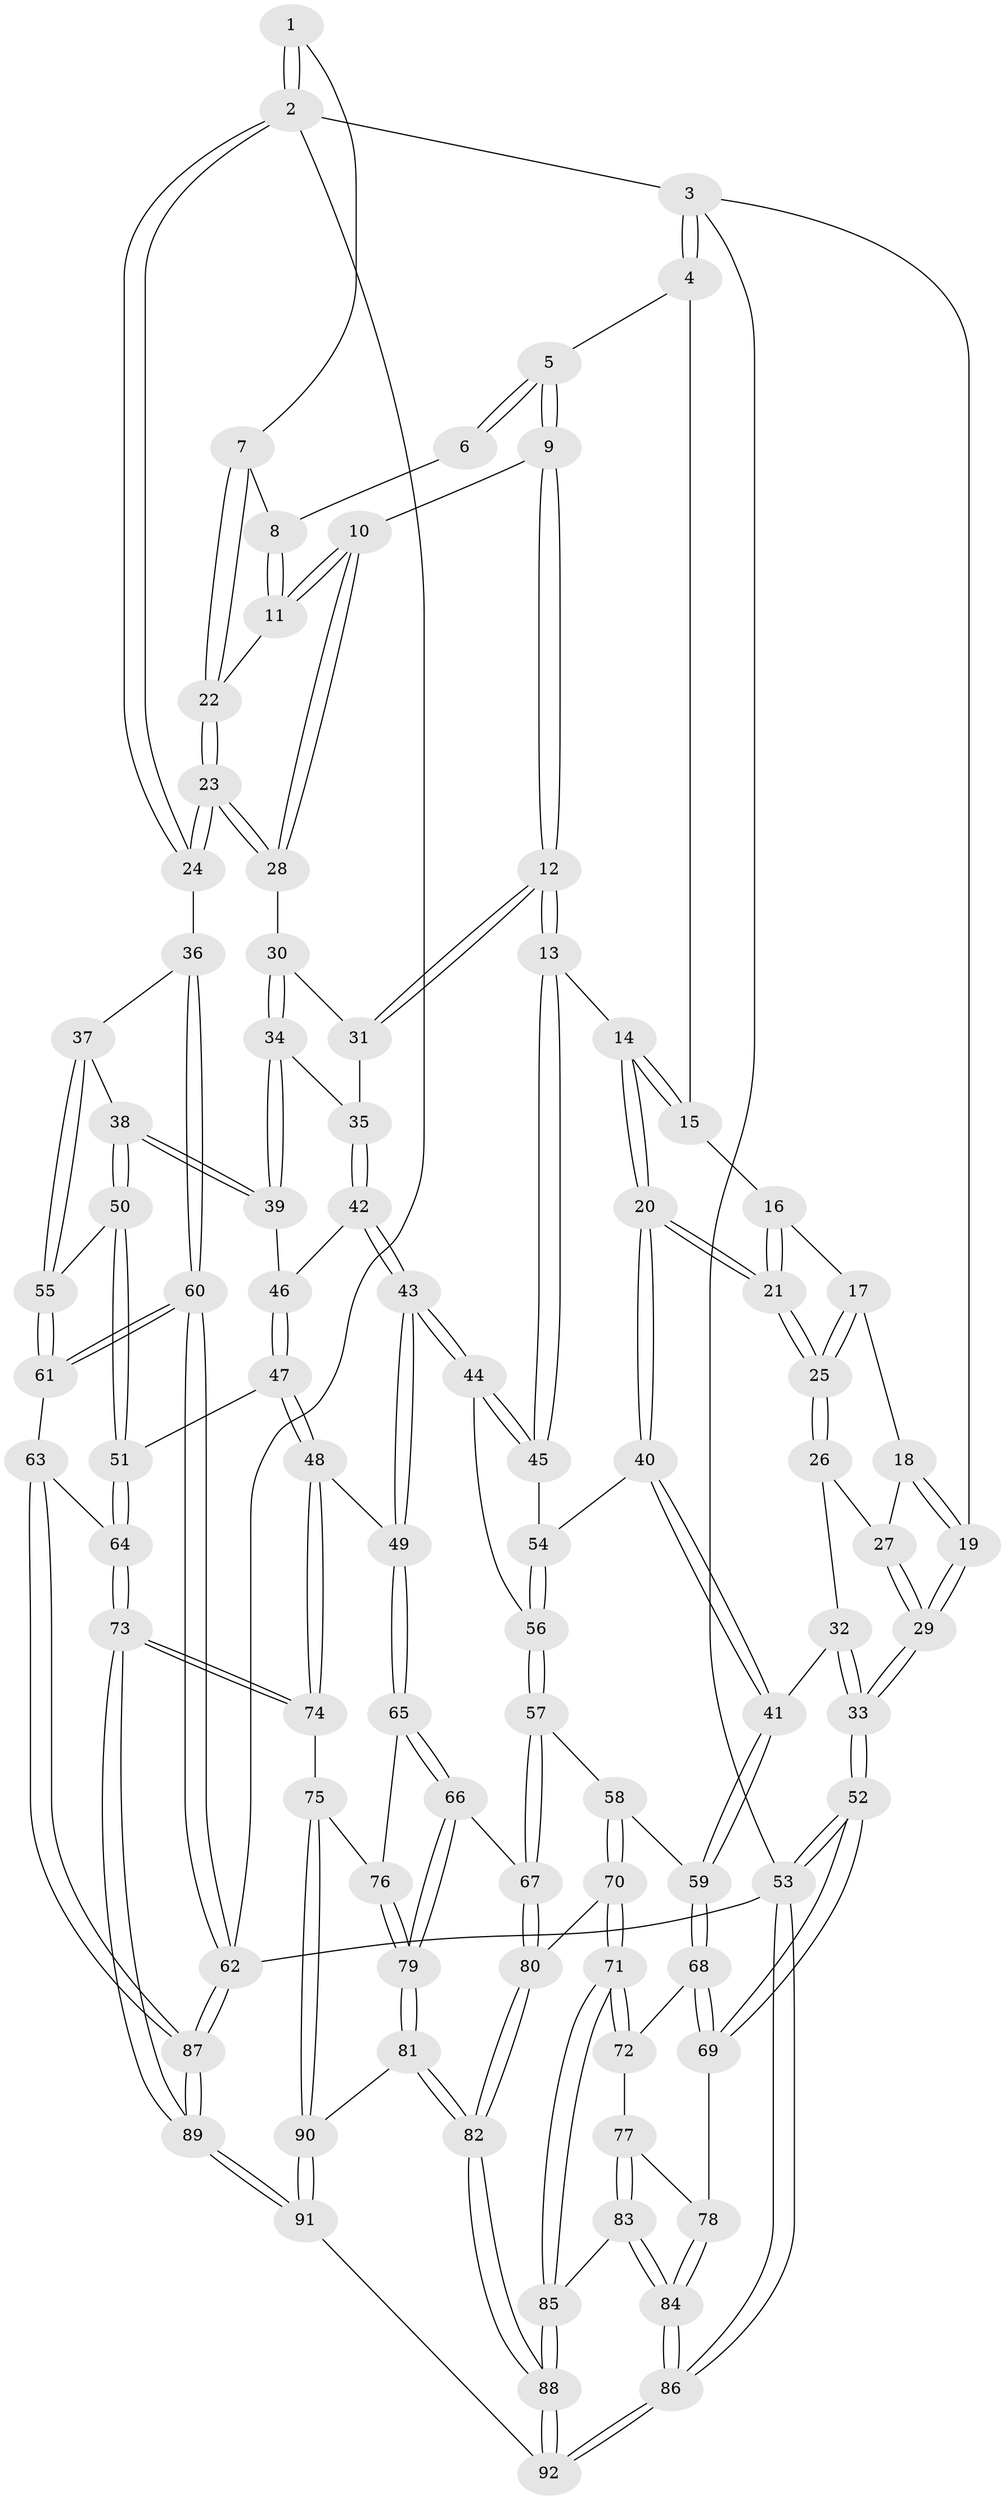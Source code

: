 // Generated by graph-tools (version 1.1) at 2025/17/03/09/25 04:17:20]
// undirected, 92 vertices, 227 edges
graph export_dot {
graph [start="1"]
  node [color=gray90,style=filled];
  1 [pos="+0.7634707015158374+0"];
  2 [pos="+1+0"];
  3 [pos="+0+0"];
  4 [pos="+0.13244878728216122+0"];
  5 [pos="+0.38828231230369886+0"];
  6 [pos="+0.7438050086016829+0"];
  7 [pos="+0.8175093491023709+0.17787505092836234"];
  8 [pos="+0.6845843069353723+0.083692311725785"];
  9 [pos="+0.5159886345866137+0.26297585372084326"];
  10 [pos="+0.5945072678456619+0.24408416753577125"];
  11 [pos="+0.6177211656151346+0.23176114691677965"];
  12 [pos="+0.4746803718350577+0.3640550162559532"];
  13 [pos="+0.4701669229040554+0.36988364990302264"];
  14 [pos="+0.3875328750211197+0.3903789935629489"];
  15 [pos="+0.22585365859995898+0.16557631691959782"];
  16 [pos="+0.22032807152187645+0.24165209673458368"];
  17 [pos="+0.18538065815482685+0.2898376053502384"];
  18 [pos="+0.08631537931199477+0.24083578114018964"];
  19 [pos="+0+0"];
  20 [pos="+0.30745033740236927+0.42827055710186906"];
  21 [pos="+0.2983090819774662+0.42347766651925783"];
  22 [pos="+0.8260469156432989+0.20974109432190513"];
  23 [pos="+0.9645428709883954+0.28820236808871746"];
  24 [pos="+1+0.3006346260028645"];
  25 [pos="+0.2680208661645178+0.4116050266193128"];
  26 [pos="+0.1660129311861081+0.39618100525470606"];
  27 [pos="+0.15831064813482457+0.38861611376522215"];
  28 [pos="+0.7888052957827311+0.39722840704583734"];
  29 [pos="+0+0.2735668937626186"];
  30 [pos="+0.7826665074757927+0.40669965890542664"];
  31 [pos="+0.6821483353280101+0.4334638494294728"];
  32 [pos="+0.07335390254394471+0.45876708659928755"];
  33 [pos="+0+0.4694149309874252"];
  34 [pos="+0.7843615911169398+0.47161564876382445"];
  35 [pos="+0.6919011554733641+0.497846704510973"];
  36 [pos="+1+0.3219826491232231"];
  37 [pos="+0.8664053586115773+0.5623415774185251"];
  38 [pos="+0.7941527842022295+0.5131271227037008"];
  39 [pos="+0.7928340445034604+0.5117292569650654"];
  40 [pos="+0.27273845142185604+0.5155761349044569"];
  41 [pos="+0.20700256181975354+0.5962945647747641"];
  42 [pos="+0.687624435260309+0.5228962753569449"];
  43 [pos="+0.5972105406641035+0.6324379230400179"];
  44 [pos="+0.539452450064012+0.5531055311068551"];
  45 [pos="+0.5294814707376643+0.5367461630928406"];
  46 [pos="+0.7642689964415921+0.5224834237664954"];
  47 [pos="+0.6632850926262506+0.6587338307418555"];
  48 [pos="+0.631324309974836+0.6556766673697813"];
  49 [pos="+0.5980631586493643+0.6349135349714915"];
  50 [pos="+0.7342699966848861+0.629576393748623"];
  51 [pos="+0.6813626115350035+0.6625899137807592"];
  52 [pos="+0+0.669640735221722"];
  53 [pos="+0+1"];
  54 [pos="+0.38170342876063884+0.6213258985742995"];
  55 [pos="+0.8639109917895028+0.5822953711177686"];
  56 [pos="+0.3888746737664648+0.6717700573633228"];
  57 [pos="+0.3857519991839344+0.7348931072259649"];
  58 [pos="+0.2535622432823302+0.6667663717280528"];
  59 [pos="+0.19334795269001376+0.6257499755642557"];
  60 [pos="+1+0.6713890819377706"];
  61 [pos="+0.905852962309718+0.7223992731344635"];
  62 [pos="+1+1"];
  63 [pos="+0.8611558611014394+0.7693262973367063"];
  64 [pos="+0.8429222912788547+0.7733421245783951"];
  65 [pos="+0.5205645799159512+0.7064190019680195"];
  66 [pos="+0.4010693869197736+0.7426230960580559"];
  67 [pos="+0.3884082612966027+0.7388098317237817"];
  68 [pos="+0.15755662946927954+0.6521711695435394"];
  69 [pos="+0+0.673828584914917"];
  70 [pos="+0.2863835546305317+0.8311536175922641"];
  71 [pos="+0.2825918643869619+0.8349796954081442"];
  72 [pos="+0.17170097395692183+0.7109825547977949"];
  73 [pos="+0.7483078958395343+0.8876275021116274"];
  74 [pos="+0.6421422740050347+0.8089794038413939"];
  75 [pos="+0.5764359284887869+0.8539146957999909"];
  76 [pos="+0.5312109217541106+0.7920378456341923"];
  77 [pos="+0.15765774468336208+0.8214129524400897"];
  78 [pos="+0.03457269927207883+0.7628681177291784"];
  79 [pos="+0.4506631407315001+0.864317493712873"];
  80 [pos="+0.3378905675810747+0.7920546654348138"];
  81 [pos="+0.45134339253371875+0.8720133214483903"];
  82 [pos="+0.4147495254189389+0.9315033068462475"];
  83 [pos="+0.15797937139785528+0.8427920565803566"];
  84 [pos="+0.13821261285720018+0.8716227664370119"];
  85 [pos="+0.2818587806640854+0.8371259348534561"];
  86 [pos="+0.011317293551346724+1"];
  87 [pos="+1+1"];
  88 [pos="+0.3217574702931047+1"];
  89 [pos="+0.706103024183715+1"];
  90 [pos="+0.5649545156129452+0.8846813117370761"];
  91 [pos="+0.6695134755414088+1"];
  92 [pos="+0.3177248836767282+1"];
  1 -- 2;
  1 -- 2;
  1 -- 7;
  2 -- 3;
  2 -- 24;
  2 -- 24;
  2 -- 62;
  3 -- 4;
  3 -- 4;
  3 -- 19;
  3 -- 53;
  4 -- 5;
  4 -- 15;
  5 -- 6;
  5 -- 6;
  5 -- 9;
  5 -- 9;
  6 -- 8;
  7 -- 8;
  7 -- 22;
  7 -- 22;
  8 -- 11;
  8 -- 11;
  9 -- 10;
  9 -- 12;
  9 -- 12;
  10 -- 11;
  10 -- 11;
  10 -- 28;
  10 -- 28;
  11 -- 22;
  12 -- 13;
  12 -- 13;
  12 -- 31;
  12 -- 31;
  13 -- 14;
  13 -- 45;
  13 -- 45;
  14 -- 15;
  14 -- 15;
  14 -- 20;
  14 -- 20;
  15 -- 16;
  16 -- 17;
  16 -- 21;
  16 -- 21;
  17 -- 18;
  17 -- 25;
  17 -- 25;
  18 -- 19;
  18 -- 19;
  18 -- 27;
  19 -- 29;
  19 -- 29;
  20 -- 21;
  20 -- 21;
  20 -- 40;
  20 -- 40;
  21 -- 25;
  21 -- 25;
  22 -- 23;
  22 -- 23;
  23 -- 24;
  23 -- 24;
  23 -- 28;
  23 -- 28;
  24 -- 36;
  25 -- 26;
  25 -- 26;
  26 -- 27;
  26 -- 32;
  27 -- 29;
  27 -- 29;
  28 -- 30;
  29 -- 33;
  29 -- 33;
  30 -- 31;
  30 -- 34;
  30 -- 34;
  31 -- 35;
  32 -- 33;
  32 -- 33;
  32 -- 41;
  33 -- 52;
  33 -- 52;
  34 -- 35;
  34 -- 39;
  34 -- 39;
  35 -- 42;
  35 -- 42;
  36 -- 37;
  36 -- 60;
  36 -- 60;
  37 -- 38;
  37 -- 55;
  37 -- 55;
  38 -- 39;
  38 -- 39;
  38 -- 50;
  38 -- 50;
  39 -- 46;
  40 -- 41;
  40 -- 41;
  40 -- 54;
  41 -- 59;
  41 -- 59;
  42 -- 43;
  42 -- 43;
  42 -- 46;
  43 -- 44;
  43 -- 44;
  43 -- 49;
  43 -- 49;
  44 -- 45;
  44 -- 45;
  44 -- 56;
  45 -- 54;
  46 -- 47;
  46 -- 47;
  47 -- 48;
  47 -- 48;
  47 -- 51;
  48 -- 49;
  48 -- 74;
  48 -- 74;
  49 -- 65;
  49 -- 65;
  50 -- 51;
  50 -- 51;
  50 -- 55;
  51 -- 64;
  51 -- 64;
  52 -- 53;
  52 -- 53;
  52 -- 69;
  52 -- 69;
  53 -- 86;
  53 -- 86;
  53 -- 62;
  54 -- 56;
  54 -- 56;
  55 -- 61;
  55 -- 61;
  56 -- 57;
  56 -- 57;
  57 -- 58;
  57 -- 67;
  57 -- 67;
  58 -- 59;
  58 -- 70;
  58 -- 70;
  59 -- 68;
  59 -- 68;
  60 -- 61;
  60 -- 61;
  60 -- 62;
  60 -- 62;
  61 -- 63;
  62 -- 87;
  62 -- 87;
  63 -- 64;
  63 -- 87;
  63 -- 87;
  64 -- 73;
  64 -- 73;
  65 -- 66;
  65 -- 66;
  65 -- 76;
  66 -- 67;
  66 -- 79;
  66 -- 79;
  67 -- 80;
  67 -- 80;
  68 -- 69;
  68 -- 69;
  68 -- 72;
  69 -- 78;
  70 -- 71;
  70 -- 71;
  70 -- 80;
  71 -- 72;
  71 -- 72;
  71 -- 85;
  71 -- 85;
  72 -- 77;
  73 -- 74;
  73 -- 74;
  73 -- 89;
  73 -- 89;
  74 -- 75;
  75 -- 76;
  75 -- 90;
  75 -- 90;
  76 -- 79;
  76 -- 79;
  77 -- 78;
  77 -- 83;
  77 -- 83;
  78 -- 84;
  78 -- 84;
  79 -- 81;
  79 -- 81;
  80 -- 82;
  80 -- 82;
  81 -- 82;
  81 -- 82;
  81 -- 90;
  82 -- 88;
  82 -- 88;
  83 -- 84;
  83 -- 84;
  83 -- 85;
  84 -- 86;
  84 -- 86;
  85 -- 88;
  85 -- 88;
  86 -- 92;
  86 -- 92;
  87 -- 89;
  87 -- 89;
  88 -- 92;
  88 -- 92;
  89 -- 91;
  89 -- 91;
  90 -- 91;
  90 -- 91;
  91 -- 92;
}
